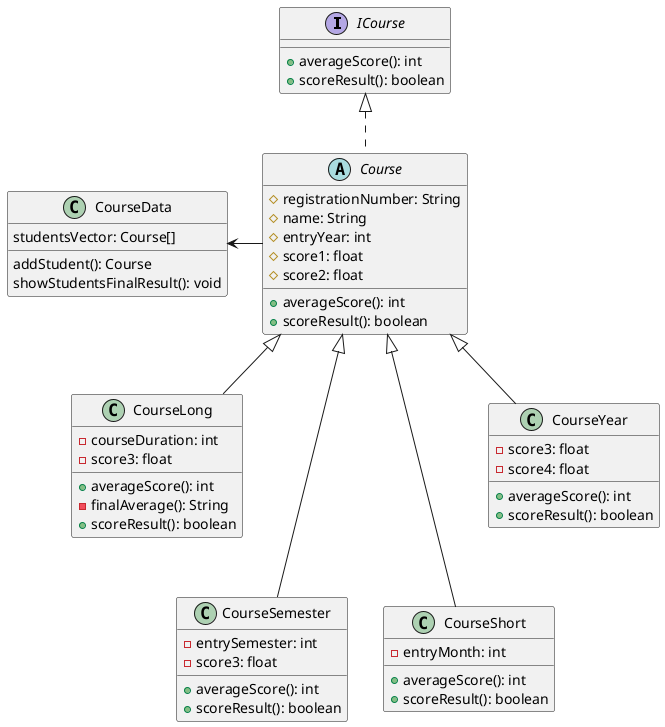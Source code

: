 @startuml Courses
/'
!define DARKBLUE
!includeurl https://raw.githubusercontent.com/Drakemor/RedDress-PlantUML/master/style.puml
'/

interface ICourse {
    +averageScore(): int
    +scoreResult(): boolean
}

abstract class Course {
    #registrationNumber: String
    #name: String
    #entryYear: int
    #score1: float
    #score2: float

    +averageScore(): int
    +scoreResult(): boolean
}

class CourseLong {
    -courseDuration: int
    -score3: float

    +averageScore(): int
    -finalAverage(): String
    +scoreResult(): boolean
}

class CourseSemester {
    -entrySemester: int
    -score3: float

    +averageScore(): int
    +scoreResult(): boolean
}

class CourseShort {
    -entryMonth: int

    +averageScore(): int
    +scoreResult(): boolean
}

class CourseYear {
    -score3: float
    -score4: float

    +averageScore(): int
    +scoreResult(): boolean
}

class CourseData {
    studentsVector: Course[]

    addStudent(): Course
    showStudentsFinalResult(): void
}

ICourse <|.. Course
Course <|-- CourseLong
Course <|--- CourseSemester
Course <|--- CourseShort
Course <|-- CourseYear
CourseData <- Course

@enduml